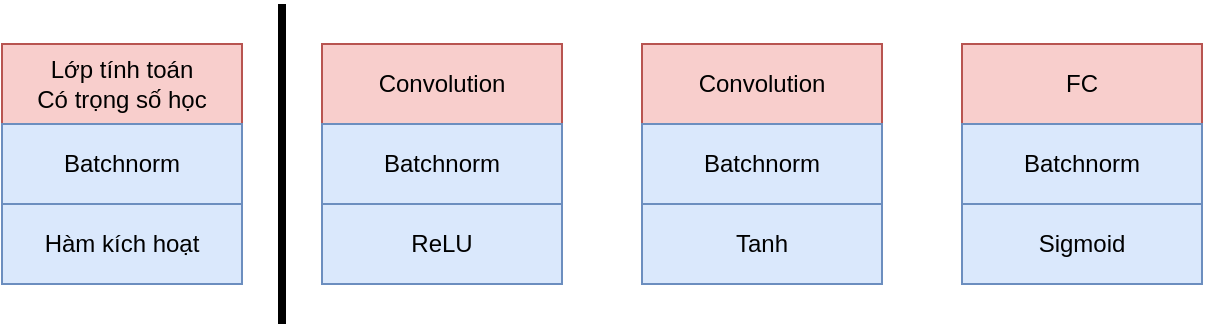 <mxfile version="14.6.13" type="device"><diagram id="sVaTA6nhFcVdNKcn7GS_" name="Page-1"><mxGraphModel dx="1366" dy="816" grid="1" gridSize="10" guides="1" tooltips="1" connect="1" arrows="1" fold="1" page="1" pageScale="1" pageWidth="850" pageHeight="1100" math="0" shadow="0"><root><mxCell id="0"/><mxCell id="1" parent="0"/><mxCell id="Pf5RsrAdFmFvntbQz-UL-1" value="Convolution" style="rounded=0;whiteSpace=wrap;html=1;fillColor=#f8cecc;strokeColor=#b85450;" vertex="1" parent="1"><mxGeometry x="270" y="330" width="120" height="40" as="geometry"/></mxCell><mxCell id="Pf5RsrAdFmFvntbQz-UL-2" value="Batchnorm" style="rounded=0;whiteSpace=wrap;html=1;fillColor=#dae8fc;strokeColor=#6c8ebf;" vertex="1" parent="1"><mxGeometry x="270" y="370" width="120" height="40" as="geometry"/></mxCell><mxCell id="Pf5RsrAdFmFvntbQz-UL-3" value="ReLU" style="rounded=0;whiteSpace=wrap;html=1;fillColor=#dae8fc;strokeColor=#6c8ebf;" vertex="1" parent="1"><mxGeometry x="270" y="410" width="120" height="40" as="geometry"/></mxCell><mxCell id="Pf5RsrAdFmFvntbQz-UL-4" value="Convolution" style="rounded=0;whiteSpace=wrap;html=1;fillColor=#f8cecc;strokeColor=#b85450;" vertex="1" parent="1"><mxGeometry x="430" y="330" width="120" height="40" as="geometry"/></mxCell><mxCell id="Pf5RsrAdFmFvntbQz-UL-5" value="Batchnorm" style="rounded=0;whiteSpace=wrap;html=1;fillColor=#dae8fc;strokeColor=#6c8ebf;" vertex="1" parent="1"><mxGeometry x="430" y="370" width="120" height="40" as="geometry"/></mxCell><mxCell id="Pf5RsrAdFmFvntbQz-UL-6" value="Tanh" style="rounded=0;whiteSpace=wrap;html=1;fillColor=#dae8fc;strokeColor=#6c8ebf;" vertex="1" parent="1"><mxGeometry x="430" y="410" width="120" height="40" as="geometry"/></mxCell><mxCell id="Pf5RsrAdFmFvntbQz-UL-7" value="FC" style="rounded=0;whiteSpace=wrap;html=1;fillColor=#f8cecc;strokeColor=#b85450;" vertex="1" parent="1"><mxGeometry x="590" y="330" width="120" height="40" as="geometry"/></mxCell><mxCell id="Pf5RsrAdFmFvntbQz-UL-8" value="Batchnorm" style="rounded=0;whiteSpace=wrap;html=1;fillColor=#dae8fc;strokeColor=#6c8ebf;" vertex="1" parent="1"><mxGeometry x="590" y="370" width="120" height="40" as="geometry"/></mxCell><mxCell id="Pf5RsrAdFmFvntbQz-UL-9" value="Sigmoid" style="rounded=0;whiteSpace=wrap;html=1;fillColor=#dae8fc;strokeColor=#6c8ebf;" vertex="1" parent="1"><mxGeometry x="590" y="410" width="120" height="40" as="geometry"/></mxCell><mxCell id="Pf5RsrAdFmFvntbQz-UL-10" value="Lớp tính toán&lt;br&gt;Có trọng số học" style="rounded=0;whiteSpace=wrap;html=1;fillColor=#f8cecc;strokeColor=#b85450;" vertex="1" parent="1"><mxGeometry x="110" y="330" width="120" height="40" as="geometry"/></mxCell><mxCell id="Pf5RsrAdFmFvntbQz-UL-11" value="Batchnorm" style="rounded=0;whiteSpace=wrap;html=1;fillColor=#dae8fc;strokeColor=#6c8ebf;" vertex="1" parent="1"><mxGeometry x="110" y="370" width="120" height="40" as="geometry"/></mxCell><mxCell id="Pf5RsrAdFmFvntbQz-UL-12" value="Hàm kích hoạt" style="rounded=0;whiteSpace=wrap;html=1;fillColor=#dae8fc;strokeColor=#6c8ebf;" vertex="1" parent="1"><mxGeometry x="110" y="410" width="120" height="40" as="geometry"/></mxCell><mxCell id="Pf5RsrAdFmFvntbQz-UL-13" value="" style="endArrow=none;html=1;strokeWidth=4;" edge="1" parent="1"><mxGeometry width="50" height="50" relative="1" as="geometry"><mxPoint x="250" y="470" as="sourcePoint"/><mxPoint x="250" y="310" as="targetPoint"/></mxGeometry></mxCell></root></mxGraphModel></diagram></mxfile>
